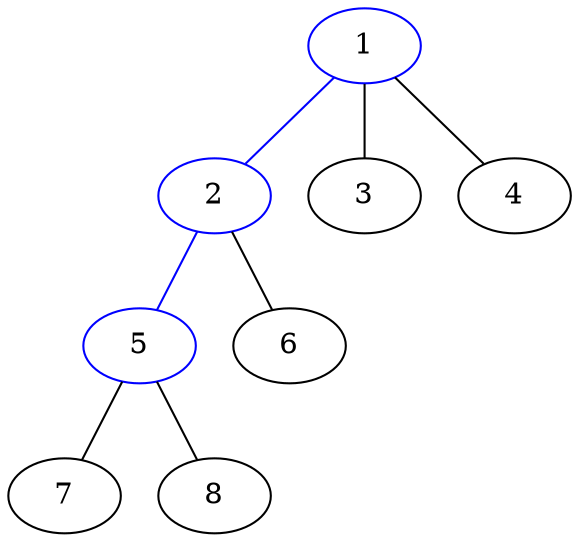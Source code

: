 strict graph G {
  1 [ color="blue" ];
  2 [ color="blue" ];
  3 [ color="blank" ];
  4 [ color="blank" ];
  5 [ color="blue" ];
  6 [ color="blank" ];
  7 [ color="blank" ];
  8 [ color="blank" ];
  1 -- 2 [ color="blue" ];
  1 -- 3 [ color="blank" ];
  1 -- 4 [ color="blank" ];
  2 -- 5 [ color="blue" ];
  2 -- 6 [ color="blank" ];
  5 -- 7 [ color="blank" ];
  5 -- 8 [ color="blank" ];
}
